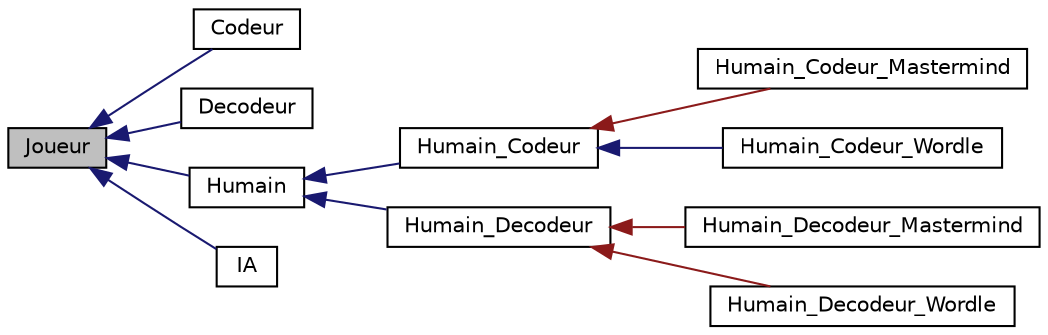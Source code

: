 digraph "Joueur"
{
 // LATEX_PDF_SIZE
  edge [fontname="Helvetica",fontsize="10",labelfontname="Helvetica",labelfontsize="10"];
  node [fontname="Helvetica",fontsize="10",shape=record];
  rankdir="LR";
  Node1 [label="Joueur",height=0.2,width=0.4,color="black", fillcolor="grey75", style="filled", fontcolor="black",tooltip="classe abstraite regroupant tout joueur"];
  Node1 -> Node2 [dir="back",color="midnightblue",fontsize="10",style="solid",fontname="Helvetica"];
  Node2 [label="Codeur",height=0.2,width=0.4,color="black", fillcolor="white", style="filled",URL="$classCodeur.html",tooltip="Joueur proposant la combinaison recherchée."];
  Node1 -> Node3 [dir="back",color="midnightblue",fontsize="10",style="solid",fontname="Helvetica"];
  Node3 [label="Decodeur",height=0.2,width=0.4,color="black", fillcolor="white", style="filled",URL="$classDecodeur.html",tooltip="Joueur cherchant la combinaison du codeur."];
  Node1 -> Node4 [dir="back",color="midnightblue",fontsize="10",style="solid",fontname="Helvetica"];
  Node4 [label="Humain",height=0.2,width=0.4,color="black", fillcolor="white", style="filled",URL="$classHumain.html",tooltip="Si le joueur est un humain."];
  Node4 -> Node5 [dir="back",color="midnightblue",fontsize="10",style="solid",fontname="Helvetica"];
  Node5 [label="Humain_Codeur",height=0.2,width=0.4,color="black", fillcolor="white", style="filled",URL="$classHumain__Codeur.html",tooltip="Cette classe abstraite permet de décrire les joueurs humains en mode codeur peu importe le mode de je..."];
  Node5 -> Node6 [dir="back",color="firebrick4",fontsize="10",style="solid",fontname="Helvetica"];
  Node6 [label="Humain_Codeur_Mastermind",height=0.2,width=0.4,color="black", fillcolor="white", style="filled",URL="$classHumain__Codeur__Mastermind.html",tooltip="Cette classe est utilisée pour représenter un joueur humain en mode codeur dans le mode de jeu Master..."];
  Node5 -> Node7 [dir="back",color="midnightblue",fontsize="10",style="solid",fontname="Helvetica"];
  Node7 [label="Humain_Codeur_Wordle",height=0.2,width=0.4,color="black", fillcolor="white", style="filled",URL="$classHumain__Codeur__Wordle.html",tooltip="Cette classe est utilisée pour représenter un joueur humain en mode codeur dans le mode de jeu Wordle..."];
  Node4 -> Node8 [dir="back",color="midnightblue",fontsize="10",style="solid",fontname="Helvetica"];
  Node8 [label="Humain_Decodeur",height=0.2,width=0.4,color="black", fillcolor="white", style="filled",URL="$classHumain__Decodeur.html",tooltip="Cette classe abstraite permet de décrire les joueurs humains en mode decodeur peu importe le mode de ..."];
  Node8 -> Node9 [dir="back",color="firebrick4",fontsize="10",style="solid",fontname="Helvetica"];
  Node9 [label="Humain_Decodeur_Mastermind",height=0.2,width=0.4,color="black", fillcolor="white", style="filled",URL="$classHumain__Decodeur__Mastermind.html",tooltip="Cette classe est utilisée pour représenter un joueur humain en mode decodeur dans le mode de jeu Mast..."];
  Node8 -> Node10 [dir="back",color="firebrick4",fontsize="10",style="solid",fontname="Helvetica"];
  Node10 [label="Humain_Decodeur_Wordle",height=0.2,width=0.4,color="black", fillcolor="white", style="filled",URL="$classHumain__Decodeur__Wordle.html",tooltip="Cette classe est utilisée pour représenter un joueur humain en mode decodeur dans le mode de jeu Word..."];
  Node1 -> Node11 [dir="back",color="midnightblue",fontsize="10",style="solid",fontname="Helvetica"];
  Node11 [label="IA",height=0.2,width=0.4,color="black", fillcolor="white", style="filled",URL="$classIA.html",tooltip="Si le joueur est un IA."];
}
